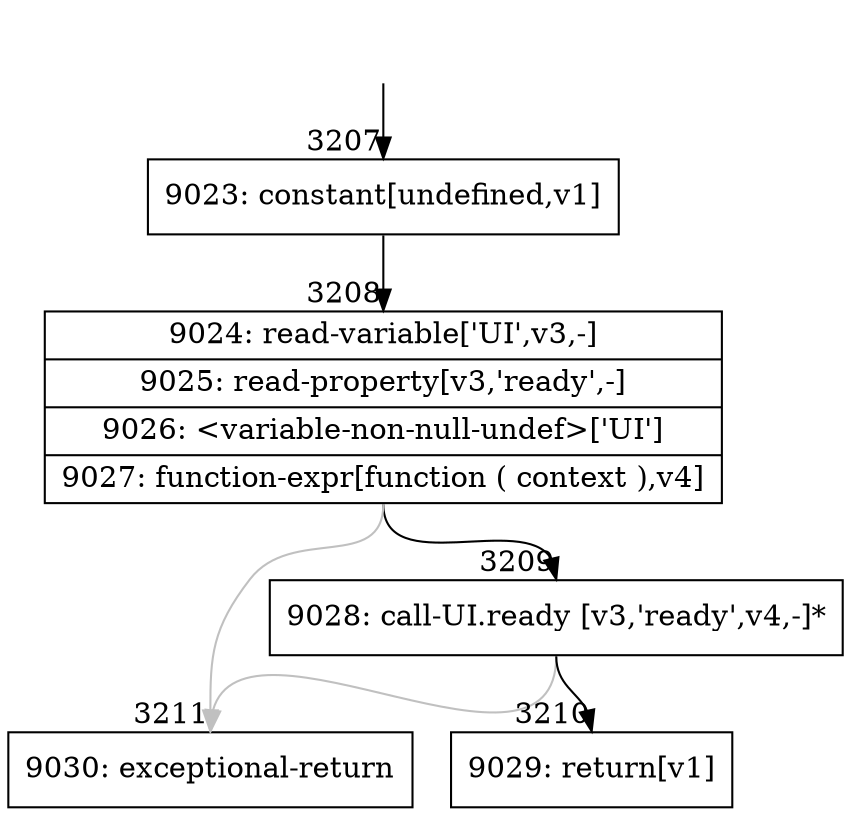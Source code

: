 digraph {
rankdir="TD"
BB_entry244[shape=none,label=""];
BB_entry244 -> BB3207 [tailport=s, headport=n, headlabel="    3207"]
BB3207 [shape=record label="{9023: constant[undefined,v1]}" ] 
BB3207 -> BB3208 [tailport=s, headport=n, headlabel="      3208"]
BB3208 [shape=record label="{9024: read-variable['UI',v3,-]|9025: read-property[v3,'ready',-]|9026: \<variable-non-null-undef\>['UI']|9027: function-expr[function ( context ),v4]}" ] 
BB3208 -> BB3209 [tailport=s, headport=n, headlabel="      3209"]
BB3208 -> BB3211 [tailport=s, headport=n, color=gray, headlabel="      3211"]
BB3209 [shape=record label="{9028: call-UI.ready [v3,'ready',v4,-]*}" ] 
BB3209 -> BB3210 [tailport=s, headport=n, headlabel="      3210"]
BB3209 -> BB3211 [tailport=s, headport=n, color=gray]
BB3210 [shape=record label="{9029: return[v1]}" ] 
BB3211 [shape=record label="{9030: exceptional-return}" ] 
//#$~ 2468
}
